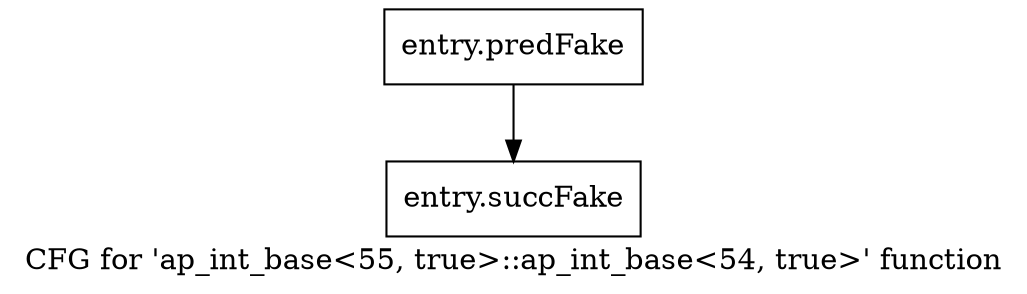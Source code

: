 digraph "CFG for 'ap_int_base\<55, true\>::ap_int_base\<54, true\>' function" {
	label="CFG for 'ap_int_base\<55, true\>::ap_int_base\<54, true\>' function";

	Node0x3d7b800 [shape=record,filename="",linenumber="",label="{entry.predFake}"];
	Node0x3d7b800 -> Node0x3d7df50[ callList="" memoryops="" filename="/tools/Xilinx/Vitis_HLS/2022.1/include/ap_int_base.h" execusionnum="0"];
	Node0x3d7df50 [shape=record,filename="/tools/Xilinx/Vitis_HLS/2022.1/include/ap_int_base.h",linenumber="233",label="{entry.succFake}"];
}
